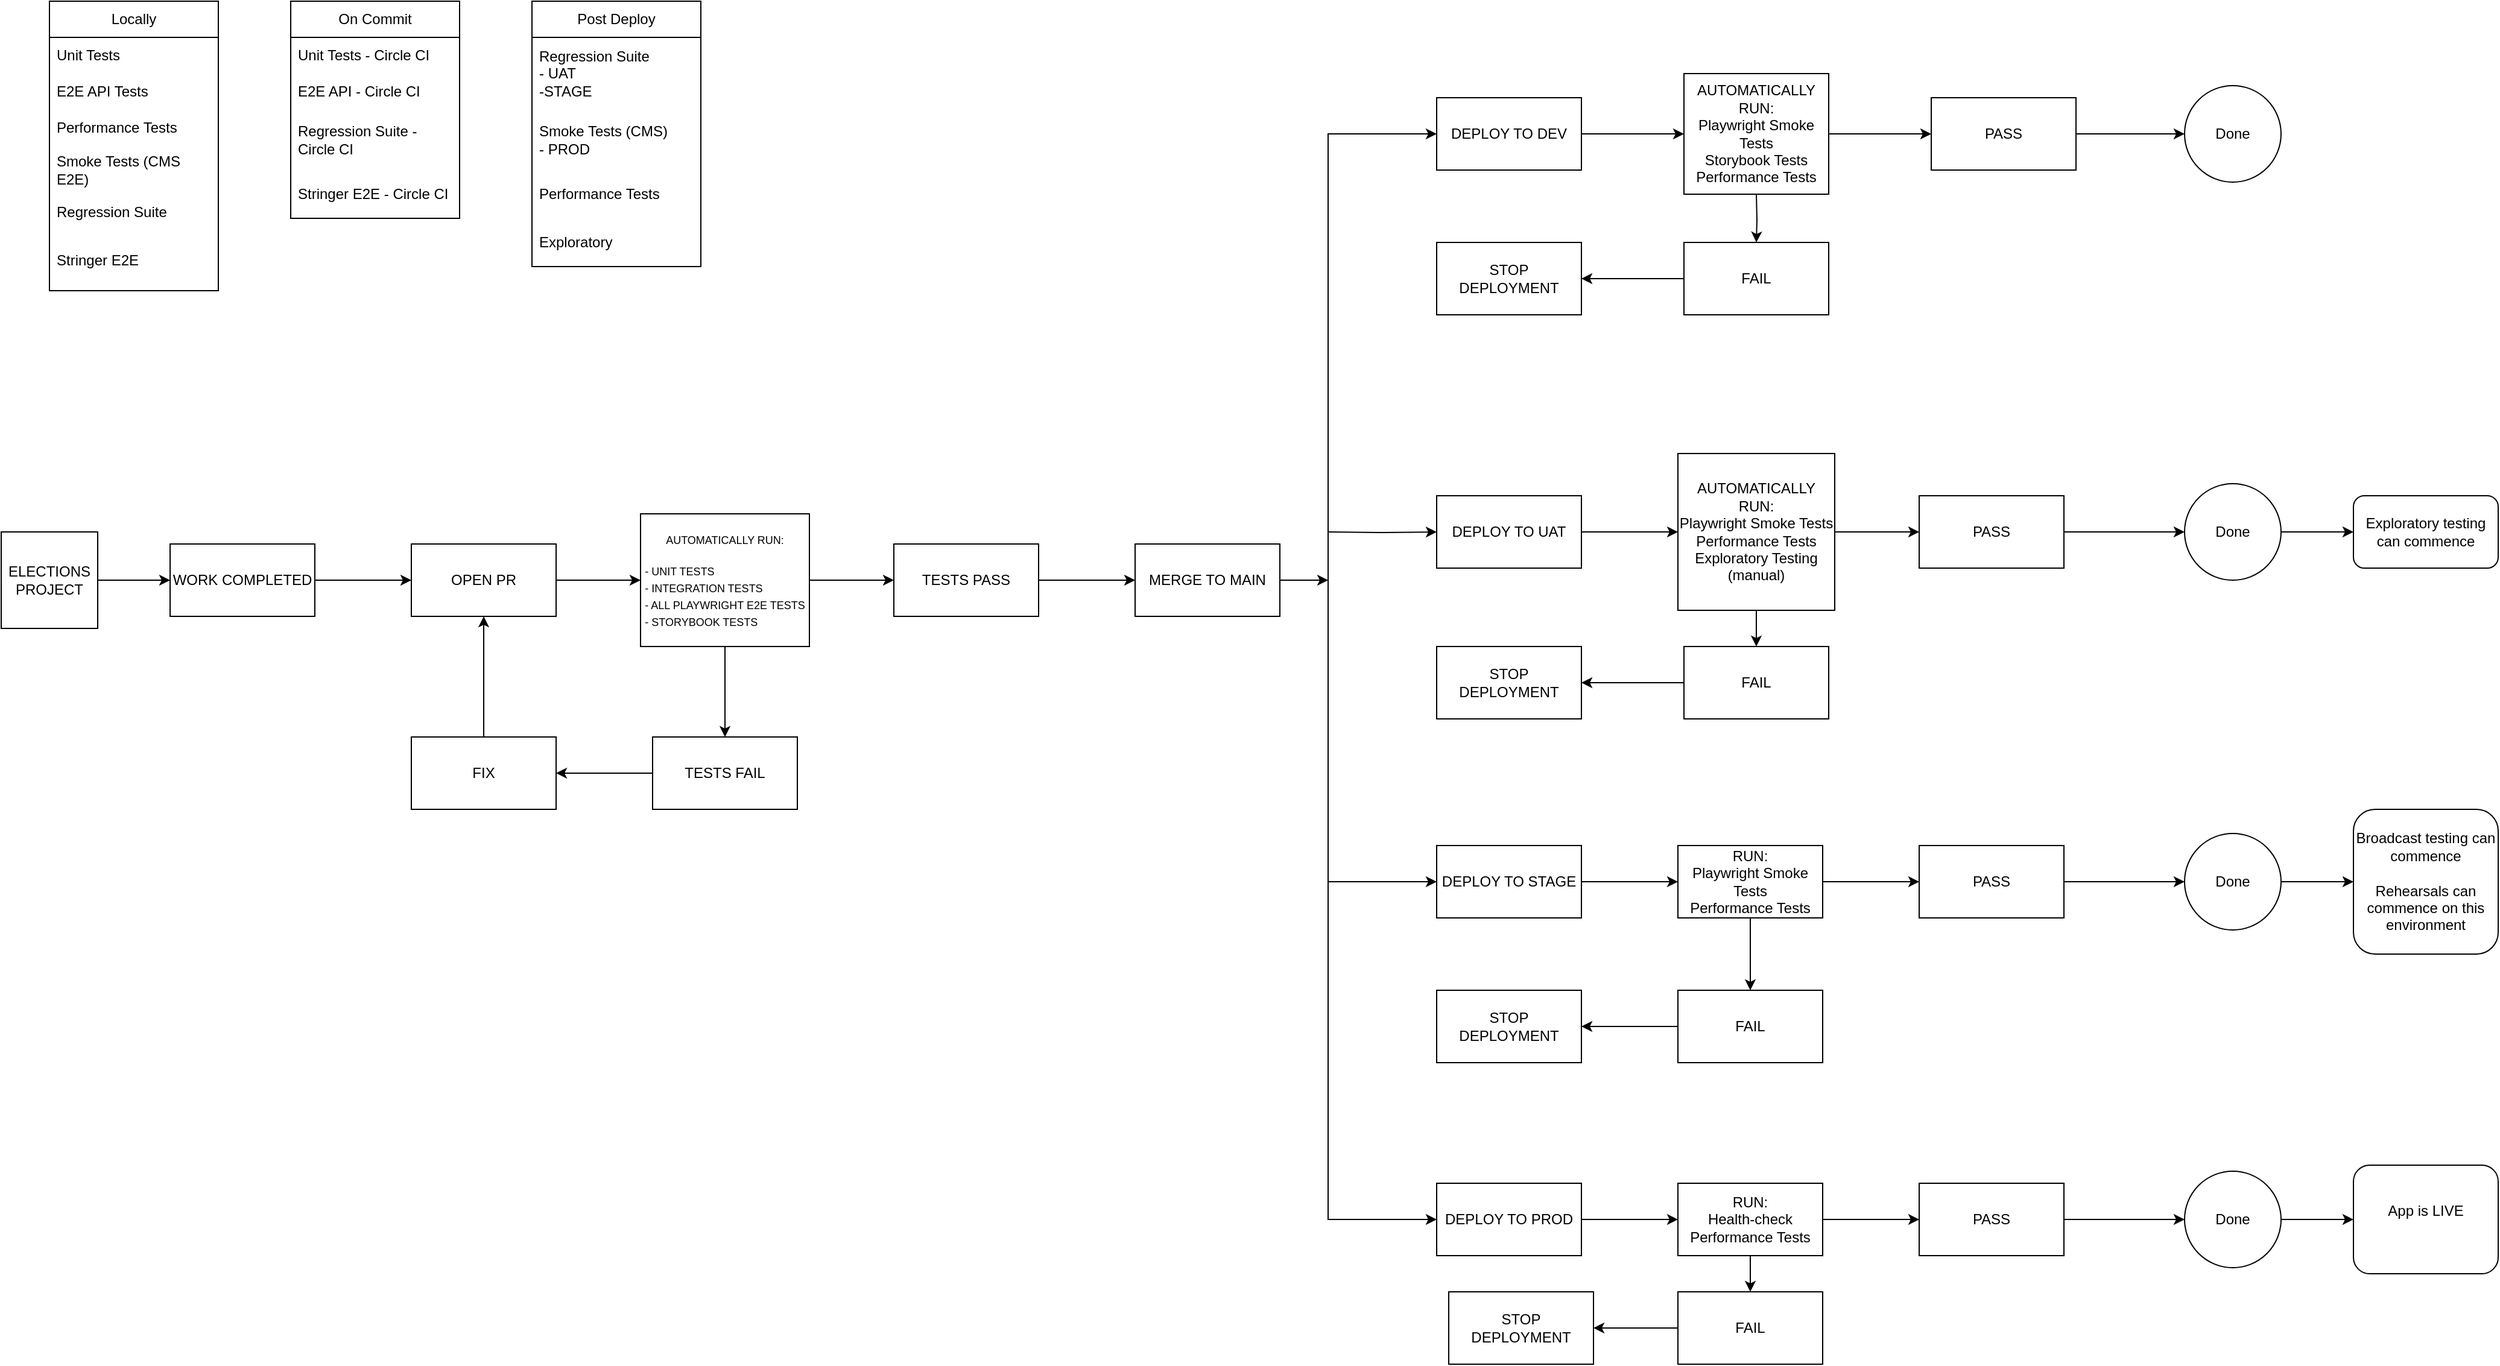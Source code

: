 <mxfile version="27.2.0">
  <diagram name="Page-1" id="F1OOcrW6D3RRBcVDZrj7">
    <mxGraphModel dx="1426" dy="790" grid="1" gridSize="10" guides="1" tooltips="1" connect="1" arrows="1" fold="1" page="1" pageScale="1" pageWidth="3300" pageHeight="2339" math="0" shadow="0">
      <root>
        <mxCell id="0" />
        <mxCell id="1" parent="0" />
        <mxCell id="KTq_Er68q4V80zFjPGYi-2" value="Locally" style="swimlane;fontStyle=0;childLayout=stackLayout;horizontal=1;startSize=30;horizontalStack=0;resizeParent=1;resizeParentMax=0;resizeLast=0;collapsible=1;marginBottom=0;whiteSpace=wrap;html=1;" parent="1" vertex="1">
          <mxGeometry x="80" y="40" width="140" height="240" as="geometry">
            <mxRectangle x="80" y="40" width="80" height="30" as="alternateBounds" />
          </mxGeometry>
        </mxCell>
        <mxCell id="KTq_Er68q4V80zFjPGYi-3" value="Unit Tests" style="text;strokeColor=none;fillColor=none;align=left;verticalAlign=middle;spacingLeft=4;spacingRight=4;overflow=hidden;points=[[0,0.5],[1,0.5]];portConstraint=eastwest;rotatable=0;whiteSpace=wrap;html=1;" parent="KTq_Er68q4V80zFjPGYi-2" vertex="1">
          <mxGeometry y="30" width="140" height="30" as="geometry" />
        </mxCell>
        <mxCell id="KTq_Er68q4V80zFjPGYi-4" value="E2E API Tests" style="text;strokeColor=none;fillColor=none;align=left;verticalAlign=middle;spacingLeft=4;spacingRight=4;overflow=hidden;points=[[0,0.5],[1,0.5]];portConstraint=eastwest;rotatable=0;whiteSpace=wrap;html=1;" parent="KTq_Er68q4V80zFjPGYi-2" vertex="1">
          <mxGeometry y="60" width="140" height="30" as="geometry" />
        </mxCell>
        <mxCell id="KTq_Er68q4V80zFjPGYi-5" value="Performance Tests" style="text;strokeColor=none;fillColor=none;align=left;verticalAlign=middle;spacingLeft=4;spacingRight=4;overflow=hidden;points=[[0,0.5],[1,0.5]];portConstraint=eastwest;rotatable=0;whiteSpace=wrap;html=1;" parent="KTq_Er68q4V80zFjPGYi-2" vertex="1">
          <mxGeometry y="90" width="140" height="30" as="geometry" />
        </mxCell>
        <mxCell id="KTq_Er68q4V80zFjPGYi-15" value="Smoke Tests (CMS E2E)" style="text;strokeColor=none;fillColor=none;align=left;verticalAlign=middle;spacingLeft=4;spacingRight=4;overflow=hidden;points=[[0,0.5],[1,0.5]];portConstraint=eastwest;rotatable=0;whiteSpace=wrap;html=1;" parent="KTq_Er68q4V80zFjPGYi-2" vertex="1">
          <mxGeometry y="120" width="140" height="40" as="geometry" />
        </mxCell>
        <mxCell id="KTq_Er68q4V80zFjPGYi-16" value="Regression Suite" style="text;strokeColor=none;fillColor=none;align=left;verticalAlign=middle;spacingLeft=4;spacingRight=4;overflow=hidden;points=[[0,0.5],[1,0.5]];portConstraint=eastwest;rotatable=0;whiteSpace=wrap;html=1;" parent="KTq_Er68q4V80zFjPGYi-2" vertex="1">
          <mxGeometry y="160" width="140" height="30" as="geometry" />
        </mxCell>
        <mxCell id="KTq_Er68q4V80zFjPGYi-14" value="Stringer E2E" style="text;strokeColor=none;fillColor=none;align=left;verticalAlign=middle;spacingLeft=4;spacingRight=4;overflow=hidden;points=[[0,0.5],[1,0.5]];portConstraint=eastwest;rotatable=0;whiteSpace=wrap;html=1;" parent="KTq_Er68q4V80zFjPGYi-2" vertex="1">
          <mxGeometry y="190" width="140" height="50" as="geometry" />
        </mxCell>
        <mxCell id="KTq_Er68q4V80zFjPGYi-6" value="On Commit" style="swimlane;fontStyle=0;childLayout=stackLayout;horizontal=1;startSize=30;horizontalStack=0;resizeParent=1;resizeParentMax=0;resizeLast=0;collapsible=1;marginBottom=0;whiteSpace=wrap;html=1;" parent="1" vertex="1">
          <mxGeometry x="280" y="40" width="140" height="180" as="geometry">
            <mxRectangle x="280" y="40" width="100" height="30" as="alternateBounds" />
          </mxGeometry>
        </mxCell>
        <mxCell id="KTq_Er68q4V80zFjPGYi-7" value="Unit Tests - Circle CI" style="text;strokeColor=none;fillColor=none;align=left;verticalAlign=middle;spacingLeft=4;spacingRight=4;overflow=hidden;points=[[0,0.5],[1,0.5]];portConstraint=eastwest;rotatable=0;whiteSpace=wrap;html=1;" parent="KTq_Er68q4V80zFjPGYi-6" vertex="1">
          <mxGeometry y="30" width="140" height="30" as="geometry" />
        </mxCell>
        <mxCell id="KTq_Er68q4V80zFjPGYi-8" value="E2E API - Circle CI" style="text;strokeColor=none;fillColor=none;align=left;verticalAlign=middle;spacingLeft=4;spacingRight=4;overflow=hidden;points=[[0,0.5],[1,0.5]];portConstraint=eastwest;rotatable=0;whiteSpace=wrap;html=1;" parent="KTq_Er68q4V80zFjPGYi-6" vertex="1">
          <mxGeometry y="60" width="140" height="30" as="geometry" />
        </mxCell>
        <mxCell id="KTq_Er68q4V80zFjPGYi-9" value="Regression Suite - Circle CI" style="text;strokeColor=none;fillColor=none;align=left;verticalAlign=middle;spacingLeft=4;spacingRight=4;overflow=hidden;points=[[0,0.5],[1,0.5]];portConstraint=eastwest;rotatable=0;whiteSpace=wrap;html=1;" parent="KTq_Er68q4V80zFjPGYi-6" vertex="1">
          <mxGeometry y="90" width="140" height="50" as="geometry" />
        </mxCell>
        <mxCell id="KTq_Er68q4V80zFjPGYi-17" value="Stringer E2E - Circle CI" style="text;strokeColor=none;fillColor=none;align=left;verticalAlign=middle;spacingLeft=4;spacingRight=4;overflow=hidden;points=[[0,0.5],[1,0.5]];portConstraint=eastwest;rotatable=0;whiteSpace=wrap;html=1;" parent="KTq_Er68q4V80zFjPGYi-6" vertex="1">
          <mxGeometry y="140" width="140" height="40" as="geometry" />
        </mxCell>
        <mxCell id="KTq_Er68q4V80zFjPGYi-10" value="Post Deploy" style="swimlane;fontStyle=0;childLayout=stackLayout;horizontal=1;startSize=30;horizontalStack=0;resizeParent=1;resizeParentMax=0;resizeLast=0;collapsible=1;marginBottom=0;whiteSpace=wrap;html=1;" parent="1" vertex="1">
          <mxGeometry x="480" y="40" width="140" height="220" as="geometry">
            <mxRectangle x="480" y="40" width="110" height="30" as="alternateBounds" />
          </mxGeometry>
        </mxCell>
        <mxCell id="KTq_Er68q4V80zFjPGYi-11" value="Regression Suite&lt;br&gt;- UAT&lt;br&gt;-STAGE" style="text;strokeColor=none;fillColor=none;align=left;verticalAlign=middle;spacingLeft=4;spacingRight=4;overflow=hidden;points=[[0,0.5],[1,0.5]];portConstraint=eastwest;rotatable=0;whiteSpace=wrap;html=1;" parent="KTq_Er68q4V80zFjPGYi-10" vertex="1">
          <mxGeometry y="30" width="140" height="60" as="geometry" />
        </mxCell>
        <mxCell id="KTq_Er68q4V80zFjPGYi-12" value="Smoke Tests (CMS)&lt;br&gt;- PROD" style="text;strokeColor=none;fillColor=none;align=left;verticalAlign=middle;spacingLeft=4;spacingRight=4;overflow=hidden;points=[[0,0.5],[1,0.5]];portConstraint=eastwest;rotatable=0;whiteSpace=wrap;html=1;" parent="KTq_Er68q4V80zFjPGYi-10" vertex="1">
          <mxGeometry y="90" width="140" height="50" as="geometry" />
        </mxCell>
        <mxCell id="KTq_Er68q4V80zFjPGYi-13" value="Performance Tests" style="text;strokeColor=none;fillColor=none;align=left;verticalAlign=middle;spacingLeft=4;spacingRight=4;overflow=hidden;points=[[0,0.5],[1,0.5]];portConstraint=eastwest;rotatable=0;whiteSpace=wrap;html=1;" parent="KTq_Er68q4V80zFjPGYi-10" vertex="1">
          <mxGeometry y="140" width="140" height="40" as="geometry" />
        </mxCell>
        <mxCell id="KTq_Er68q4V80zFjPGYi-19" value="Exploratory" style="text;strokeColor=none;fillColor=none;align=left;verticalAlign=middle;spacingLeft=4;spacingRight=4;overflow=hidden;points=[[0,0.5],[1,0.5]];portConstraint=eastwest;rotatable=0;whiteSpace=wrap;html=1;" parent="KTq_Er68q4V80zFjPGYi-10" vertex="1">
          <mxGeometry y="180" width="140" height="40" as="geometry" />
        </mxCell>
        <mxCell id="KTq_Er68q4V80zFjPGYi-22" value="" style="edgeStyle=orthogonalEdgeStyle;rounded=0;orthogonalLoop=1;jettySize=auto;html=1;" parent="1" source="KTq_Er68q4V80zFjPGYi-20" target="KTq_Er68q4V80zFjPGYi-21" edge="1">
          <mxGeometry relative="1" as="geometry" />
        </mxCell>
        <mxCell id="KTq_Er68q4V80zFjPGYi-20" value="ELECTIONS PROJECT" style="whiteSpace=wrap;html=1;aspect=fixed;" parent="1" vertex="1">
          <mxGeometry x="40" y="480" width="80" height="80" as="geometry" />
        </mxCell>
        <mxCell id="KTq_Er68q4V80zFjPGYi-24" value="" style="edgeStyle=orthogonalEdgeStyle;rounded=0;orthogonalLoop=1;jettySize=auto;html=1;" parent="1" source="KTq_Er68q4V80zFjPGYi-21" target="KTq_Er68q4V80zFjPGYi-23" edge="1">
          <mxGeometry relative="1" as="geometry" />
        </mxCell>
        <mxCell id="KTq_Er68q4V80zFjPGYi-21" value="WORK COMPLETED" style="whiteSpace=wrap;html=1;" parent="1" vertex="1">
          <mxGeometry x="180" y="490" width="120" height="60" as="geometry" />
        </mxCell>
        <mxCell id="KTq_Er68q4V80zFjPGYi-26" value="" style="edgeStyle=orthogonalEdgeStyle;rounded=0;orthogonalLoop=1;jettySize=auto;html=1;" parent="1" source="KTq_Er68q4V80zFjPGYi-23" target="KTq_Er68q4V80zFjPGYi-25" edge="1">
          <mxGeometry relative="1" as="geometry" />
        </mxCell>
        <mxCell id="KTq_Er68q4V80zFjPGYi-23" value="OPEN PR" style="whiteSpace=wrap;html=1;" parent="1" vertex="1">
          <mxGeometry x="380" y="490" width="120" height="60" as="geometry" />
        </mxCell>
        <mxCell id="KTq_Er68q4V80zFjPGYi-28" value="" style="edgeStyle=orthogonalEdgeStyle;rounded=0;orthogonalLoop=1;jettySize=auto;html=1;" parent="1" source="KTq_Er68q4V80zFjPGYi-25" target="KTq_Er68q4V80zFjPGYi-27" edge="1">
          <mxGeometry relative="1" as="geometry" />
        </mxCell>
        <mxCell id="KTq_Er68q4V80zFjPGYi-33" value="" style="edgeStyle=orthogonalEdgeStyle;rounded=0;orthogonalLoop=1;jettySize=auto;html=1;" parent="1" source="KTq_Er68q4V80zFjPGYi-25" target="KTq_Er68q4V80zFjPGYi-32" edge="1">
          <mxGeometry relative="1" as="geometry" />
        </mxCell>
        <mxCell id="KTq_Er68q4V80zFjPGYi-25" value="&lt;font style=&quot;font-size: 9px;&quot;&gt;AUTOMATICALLY RUN:&lt;/font&gt;&lt;div&gt;&lt;font style=&quot;font-size: 9px;&quot;&gt;&lt;br&gt;&lt;div style=&quot;text-align: left;&quot;&gt;&lt;span style=&quot;background-color: transparent; color: light-dark(rgb(0, 0, 0), rgb(255, 255, 255));&quot;&gt;- UNIT TESTS&lt;/span&gt;&lt;/div&gt;&lt;/font&gt;&lt;div style=&quot;text-align: left;&quot;&gt;&lt;font style=&quot;font-size: 9px;&quot;&gt;- INTEGRATION TESTS&lt;/font&gt;&lt;/div&gt;&lt;div style=&quot;text-align: left;&quot;&gt;&lt;font style=&quot;font-size: 9px;&quot;&gt;- ALL PLAYWRIGHT E2E TESTS&lt;/font&gt;&lt;/div&gt;&lt;div style=&quot;text-align: left;&quot;&gt;&lt;font style=&quot;font-size: 9px;&quot;&gt;- STORYBOOK TESTS&lt;/font&gt;&lt;/div&gt;&lt;/div&gt;" style="whiteSpace=wrap;html=1;" parent="1" vertex="1">
          <mxGeometry x="570" y="465" width="140" height="110" as="geometry" />
        </mxCell>
        <mxCell id="KTq_Er68q4V80zFjPGYi-30" value="" style="edgeStyle=orthogonalEdgeStyle;rounded=0;orthogonalLoop=1;jettySize=auto;html=1;" parent="1" source="KTq_Er68q4V80zFjPGYi-27" target="KTq_Er68q4V80zFjPGYi-29" edge="1">
          <mxGeometry relative="1" as="geometry" />
        </mxCell>
        <mxCell id="KTq_Er68q4V80zFjPGYi-27" value="TESTS FAIL" style="whiteSpace=wrap;html=1;" parent="1" vertex="1">
          <mxGeometry x="580" y="650" width="120" height="60" as="geometry" />
        </mxCell>
        <mxCell id="KTq_Er68q4V80zFjPGYi-31" value="" style="edgeStyle=orthogonalEdgeStyle;rounded=0;orthogonalLoop=1;jettySize=auto;html=1;" parent="1" source="KTq_Er68q4V80zFjPGYi-29" target="KTq_Er68q4V80zFjPGYi-23" edge="1">
          <mxGeometry relative="1" as="geometry" />
        </mxCell>
        <mxCell id="KTq_Er68q4V80zFjPGYi-29" value="FIX" style="whiteSpace=wrap;html=1;" parent="1" vertex="1">
          <mxGeometry x="380" y="650" width="120" height="60" as="geometry" />
        </mxCell>
        <mxCell id="KTq_Er68q4V80zFjPGYi-35" value="" style="edgeStyle=orthogonalEdgeStyle;rounded=0;orthogonalLoop=1;jettySize=auto;html=1;" parent="1" source="KTq_Er68q4V80zFjPGYi-32" target="KTq_Er68q4V80zFjPGYi-34" edge="1">
          <mxGeometry relative="1" as="geometry" />
        </mxCell>
        <mxCell id="KTq_Er68q4V80zFjPGYi-32" value="TESTS PASS" style="whiteSpace=wrap;html=1;" parent="1" vertex="1">
          <mxGeometry x="780" y="490" width="120" height="60" as="geometry" />
        </mxCell>
        <mxCell id="KTq_Er68q4V80zFjPGYi-37" value="" style="edgeStyle=orthogonalEdgeStyle;rounded=0;orthogonalLoop=1;jettySize=auto;html=1;entryX=0;entryY=0.5;entryDx=0;entryDy=0;" parent="1" target="KTq_Er68q4V80zFjPGYi-36" edge="1">
          <mxGeometry relative="1" as="geometry">
            <mxPoint x="1140" y="480" as="sourcePoint" />
          </mxGeometry>
        </mxCell>
        <mxCell id="KTq_Er68q4V80zFjPGYi-34" value="MERGE TO MAIN" style="whiteSpace=wrap;html=1;" parent="1" vertex="1">
          <mxGeometry x="980" y="490" width="120" height="60" as="geometry" />
        </mxCell>
        <mxCell id="KTq_Er68q4V80zFjPGYi-49" value="" style="edgeStyle=orthogonalEdgeStyle;rounded=0;orthogonalLoop=1;jettySize=auto;html=1;" parent="1" source="KTq_Er68q4V80zFjPGYi-36" target="KTq_Er68q4V80zFjPGYi-48" edge="1">
          <mxGeometry relative="1" as="geometry" />
        </mxCell>
        <mxCell id="KTq_Er68q4V80zFjPGYi-36" value="DEPLOY TO UAT" style="whiteSpace=wrap;html=1;" parent="1" vertex="1">
          <mxGeometry x="1230" y="450" width="120" height="60" as="geometry" />
        </mxCell>
        <mxCell id="KTq_Er68q4V80zFjPGYi-47" value="" style="edgeStyle=orthogonalEdgeStyle;rounded=0;orthogonalLoop=1;jettySize=auto;html=1;" parent="1" source="KTq_Er68q4V80zFjPGYi-38" target="KTq_Er68q4V80zFjPGYi-46" edge="1">
          <mxGeometry relative="1" as="geometry" />
        </mxCell>
        <mxCell id="KTq_Er68q4V80zFjPGYi-38" value="DEPLOY TO DEV" style="whiteSpace=wrap;html=1;" parent="1" vertex="1">
          <mxGeometry x="1230" y="120" width="120" height="60" as="geometry" />
        </mxCell>
        <mxCell id="KTq_Er68q4V80zFjPGYi-51" value="" style="edgeStyle=orthogonalEdgeStyle;rounded=0;orthogonalLoop=1;jettySize=auto;html=1;" parent="1" source="KTq_Er68q4V80zFjPGYi-39" target="KTq_Er68q4V80zFjPGYi-50" edge="1">
          <mxGeometry relative="1" as="geometry" />
        </mxCell>
        <mxCell id="KTq_Er68q4V80zFjPGYi-39" value="DEPLOY TO STAGE" style="whiteSpace=wrap;html=1;" parent="1" vertex="1">
          <mxGeometry x="1230" y="740" width="120" height="60" as="geometry" />
        </mxCell>
        <mxCell id="KTq_Er68q4V80zFjPGYi-53" value="" style="edgeStyle=orthogonalEdgeStyle;rounded=0;orthogonalLoop=1;jettySize=auto;html=1;" parent="1" source="KTq_Er68q4V80zFjPGYi-40" target="KTq_Er68q4V80zFjPGYi-52" edge="1">
          <mxGeometry relative="1" as="geometry" />
        </mxCell>
        <mxCell id="KTq_Er68q4V80zFjPGYi-40" value="DEPLOY TO PROD" style="whiteSpace=wrap;html=1;" parent="1" vertex="1">
          <mxGeometry x="1230" y="1020" width="120" height="60" as="geometry" />
        </mxCell>
        <mxCell id="KTq_Er68q4V80zFjPGYi-41" value="" style="endArrow=classic;html=1;rounded=0;entryX=0;entryY=0.5;entryDx=0;entryDy=0;exitX=1;exitY=0.5;exitDx=0;exitDy=0;" parent="1" target="KTq_Er68q4V80zFjPGYi-38" edge="1">
          <mxGeometry width="50" height="50" relative="1" as="geometry">
            <mxPoint x="1140" y="480" as="sourcePoint" />
            <mxPoint x="1080" y="370" as="targetPoint" />
            <Array as="points">
              <mxPoint x="1140" y="150" />
            </Array>
          </mxGeometry>
        </mxCell>
        <mxCell id="KTq_Er68q4V80zFjPGYi-42" value="" style="endArrow=classic;html=1;rounded=0;entryX=0;entryY=0.5;entryDx=0;entryDy=0;" parent="1" edge="1">
          <mxGeometry width="50" height="50" relative="1" as="geometry">
            <mxPoint x="1140" y="480" as="sourcePoint" />
            <mxPoint x="1230" y="770" as="targetPoint" />
            <Array as="points">
              <mxPoint x="1140" y="770" />
            </Array>
          </mxGeometry>
        </mxCell>
        <mxCell id="KTq_Er68q4V80zFjPGYi-43" value="" style="endArrow=classic;html=1;rounded=0;entryX=0;entryY=0.5;entryDx=0;entryDy=0;exitX=1;exitY=0.5;exitDx=0;exitDy=0;" parent="1" edge="1">
          <mxGeometry width="50" height="50" relative="1" as="geometry">
            <mxPoint x="1140" y="740" as="sourcePoint" />
            <mxPoint x="1230" y="1050" as="targetPoint" />
            <Array as="points">
              <mxPoint x="1140" y="1050" />
            </Array>
          </mxGeometry>
        </mxCell>
        <mxCell id="KTq_Er68q4V80zFjPGYi-44" value="" style="endArrow=classic;html=1;rounded=0;" parent="1" edge="1">
          <mxGeometry width="50" height="50" relative="1" as="geometry">
            <mxPoint x="1100" y="520" as="sourcePoint" />
            <mxPoint x="1140" y="520" as="targetPoint" />
          </mxGeometry>
        </mxCell>
        <mxCell id="KTq_Er68q4V80zFjPGYi-81" value="" style="edgeStyle=orthogonalEdgeStyle;rounded=0;orthogonalLoop=1;jettySize=auto;html=1;" parent="1" source="KTq_Er68q4V80zFjPGYi-46" target="KTq_Er68q4V80zFjPGYi-80" edge="1">
          <mxGeometry relative="1" as="geometry" />
        </mxCell>
        <mxCell id="KTq_Er68q4V80zFjPGYi-46" value="AUTOMATICALLY RUN:&lt;div&gt;Playwright Smoke Tests&lt;/div&gt;&lt;div&gt;Storybook Tests&lt;br style=&quot;border-color: var(--border-color);&quot;&gt;Performance Tests&lt;/div&gt;" style="whiteSpace=wrap;html=1;" parent="1" vertex="1">
          <mxGeometry x="1435" y="100" width="120" height="100" as="geometry" />
        </mxCell>
        <mxCell id="KTq_Er68q4V80zFjPGYi-70" value="" style="edgeStyle=orthogonalEdgeStyle;rounded=0;orthogonalLoop=1;jettySize=auto;html=1;" parent="1" source="KTq_Er68q4V80zFjPGYi-48" target="KTq_Er68q4V80zFjPGYi-60" edge="1">
          <mxGeometry relative="1" as="geometry" />
        </mxCell>
        <mxCell id="KTq_Er68q4V80zFjPGYi-79" value="" style="edgeStyle=orthogonalEdgeStyle;rounded=0;orthogonalLoop=1;jettySize=auto;html=1;" parent="1" source="KTq_Er68q4V80zFjPGYi-48" target="KTq_Er68q4V80zFjPGYi-78" edge="1">
          <mxGeometry relative="1" as="geometry" />
        </mxCell>
        <mxCell id="KTq_Er68q4V80zFjPGYi-48" value="AUTOMATICALLY RUN:&lt;br&gt;Playwright Smoke Tests&lt;br&gt;Performance Tests&lt;br&gt;Exploratory Testing (manual)" style="whiteSpace=wrap;html=1;" parent="1" vertex="1">
          <mxGeometry x="1430" y="415" width="130" height="130" as="geometry" />
        </mxCell>
        <mxCell id="KTq_Er68q4V80zFjPGYi-71" value="" style="edgeStyle=orthogonalEdgeStyle;rounded=0;orthogonalLoop=1;jettySize=auto;html=1;" parent="1" source="KTq_Er68q4V80zFjPGYi-50" target="KTq_Er68q4V80zFjPGYi-66" edge="1">
          <mxGeometry relative="1" as="geometry" />
        </mxCell>
        <mxCell id="KTq_Er68q4V80zFjPGYi-77" value="" style="edgeStyle=orthogonalEdgeStyle;rounded=0;orthogonalLoop=1;jettySize=auto;html=1;" parent="1" source="KTq_Er68q4V80zFjPGYi-50" target="KTq_Er68q4V80zFjPGYi-76" edge="1">
          <mxGeometry relative="1" as="geometry" />
        </mxCell>
        <mxCell id="KTq_Er68q4V80zFjPGYi-50" value="RUN:&lt;br style=&quot;border-color: var(--border-color);&quot;&gt;Playwright Smoke Tests&lt;br style=&quot;border-color: var(--border-color);&quot;&gt;Performance Tests" style="whiteSpace=wrap;html=1;" parent="1" vertex="1">
          <mxGeometry x="1430" y="740" width="120" height="60" as="geometry" />
        </mxCell>
        <mxCell id="KTq_Er68q4V80zFjPGYi-72" value="" style="edgeStyle=orthogonalEdgeStyle;rounded=0;orthogonalLoop=1;jettySize=auto;html=1;" parent="1" source="KTq_Er68q4V80zFjPGYi-52" target="KTq_Er68q4V80zFjPGYi-63" edge="1">
          <mxGeometry relative="1" as="geometry" />
        </mxCell>
        <mxCell id="KTq_Er68q4V80zFjPGYi-75" value="" style="edgeStyle=orthogonalEdgeStyle;rounded=0;orthogonalLoop=1;jettySize=auto;html=1;" parent="1" source="KTq_Er68q4V80zFjPGYi-52" target="KTq_Er68q4V80zFjPGYi-74" edge="1">
          <mxGeometry relative="1" as="geometry" />
        </mxCell>
        <mxCell id="KTq_Er68q4V80zFjPGYi-52" value="RUN:&lt;br style=&quot;border-color: var(--border-color);&quot;&gt;Health-check&lt;br style=&quot;border-color: var(--border-color);&quot;&gt;Performance Tests" style="whiteSpace=wrap;html=1;" parent="1" vertex="1">
          <mxGeometry x="1430" y="1020" width="120" height="60" as="geometry" />
        </mxCell>
        <mxCell id="KTq_Er68q4V80zFjPGYi-59" value="" style="edgeStyle=orthogonalEdgeStyle;rounded=0;orthogonalLoop=1;jettySize=auto;html=1;" parent="1" source="KTq_Er68q4V80zFjPGYi-60" target="KTq_Er68q4V80zFjPGYi-61" edge="1">
          <mxGeometry relative="1" as="geometry" />
        </mxCell>
        <mxCell id="KTq_Er68q4V80zFjPGYi-60" value="FAIL" style="whiteSpace=wrap;html=1;" parent="1" vertex="1">
          <mxGeometry x="1435" y="575" width="120" height="60" as="geometry" />
        </mxCell>
        <mxCell id="KTq_Er68q4V80zFjPGYi-61" value="STOP DEPLOYMENT" style="whiteSpace=wrap;html=1;" parent="1" vertex="1">
          <mxGeometry x="1230" y="575" width="120" height="60" as="geometry" />
        </mxCell>
        <mxCell id="KTq_Er68q4V80zFjPGYi-62" value="" style="edgeStyle=orthogonalEdgeStyle;rounded=0;orthogonalLoop=1;jettySize=auto;html=1;" parent="1" source="KTq_Er68q4V80zFjPGYi-63" target="KTq_Er68q4V80zFjPGYi-64" edge="1">
          <mxGeometry relative="1" as="geometry" />
        </mxCell>
        <mxCell id="KTq_Er68q4V80zFjPGYi-63" value="FAIL" style="whiteSpace=wrap;html=1;" parent="1" vertex="1">
          <mxGeometry x="1430" y="1110" width="120" height="60" as="geometry" />
        </mxCell>
        <mxCell id="KTq_Er68q4V80zFjPGYi-64" value="STOP DEPLOYMENT" style="whiteSpace=wrap;html=1;" parent="1" vertex="1">
          <mxGeometry x="1240" y="1110" width="120" height="60" as="geometry" />
        </mxCell>
        <mxCell id="KTq_Er68q4V80zFjPGYi-65" value="" style="edgeStyle=orthogonalEdgeStyle;rounded=0;orthogonalLoop=1;jettySize=auto;html=1;" parent="1" source="KTq_Er68q4V80zFjPGYi-66" target="KTq_Er68q4V80zFjPGYi-67" edge="1">
          <mxGeometry relative="1" as="geometry" />
        </mxCell>
        <mxCell id="KTq_Er68q4V80zFjPGYi-66" value="FAIL" style="whiteSpace=wrap;html=1;" parent="1" vertex="1">
          <mxGeometry x="1430" y="860" width="120" height="60" as="geometry" />
        </mxCell>
        <mxCell id="KTq_Er68q4V80zFjPGYi-67" value="STOP DEPLOYMENT" style="whiteSpace=wrap;html=1;" parent="1" vertex="1">
          <mxGeometry x="1230" y="860" width="120" height="60" as="geometry" />
        </mxCell>
        <mxCell id="KTq_Er68q4V80zFjPGYi-91" value="" style="edgeStyle=orthogonalEdgeStyle;rounded=0;orthogonalLoop=1;jettySize=auto;html=1;" parent="1" source="KTq_Er68q4V80zFjPGYi-74" target="KTq_Er68q4V80zFjPGYi-90" edge="1">
          <mxGeometry relative="1" as="geometry" />
        </mxCell>
        <mxCell id="KTq_Er68q4V80zFjPGYi-74" value="PASS" style="whiteSpace=wrap;html=1;" parent="1" vertex="1">
          <mxGeometry x="1630" y="1020" width="120" height="60" as="geometry" />
        </mxCell>
        <mxCell id="KTq_Er68q4V80zFjPGYi-89" value="" style="edgeStyle=orthogonalEdgeStyle;rounded=0;orthogonalLoop=1;jettySize=auto;html=1;" parent="1" source="KTq_Er68q4V80zFjPGYi-76" target="KTq_Er68q4V80zFjPGYi-88" edge="1">
          <mxGeometry relative="1" as="geometry" />
        </mxCell>
        <mxCell id="KTq_Er68q4V80zFjPGYi-76" value="PASS" style="whiteSpace=wrap;html=1;" parent="1" vertex="1">
          <mxGeometry x="1630" y="740" width="120" height="60" as="geometry" />
        </mxCell>
        <mxCell id="KTq_Er68q4V80zFjPGYi-87" value="" style="edgeStyle=orthogonalEdgeStyle;rounded=0;orthogonalLoop=1;jettySize=auto;html=1;" parent="1" source="KTq_Er68q4V80zFjPGYi-78" target="KTq_Er68q4V80zFjPGYi-86" edge="1">
          <mxGeometry relative="1" as="geometry" />
        </mxCell>
        <mxCell id="KTq_Er68q4V80zFjPGYi-78" value="PASS" style="whiteSpace=wrap;html=1;" parent="1" vertex="1">
          <mxGeometry x="1630" y="450" width="120" height="60" as="geometry" />
        </mxCell>
        <mxCell id="KTq_Er68q4V80zFjPGYi-83" value="" style="edgeStyle=orthogonalEdgeStyle;rounded=0;orthogonalLoop=1;jettySize=auto;html=1;" parent="1" source="KTq_Er68q4V80zFjPGYi-80" target="KTq_Er68q4V80zFjPGYi-82" edge="1">
          <mxGeometry relative="1" as="geometry" />
        </mxCell>
        <mxCell id="KTq_Er68q4V80zFjPGYi-80" value="PASS" style="whiteSpace=wrap;html=1;" parent="1" vertex="1">
          <mxGeometry x="1640" y="120" width="120" height="60" as="geometry" />
        </mxCell>
        <mxCell id="KTq_Er68q4V80zFjPGYi-82" value="Done" style="ellipse;whiteSpace=wrap;html=1;" parent="1" vertex="1">
          <mxGeometry x="1850" y="110" width="80" height="80" as="geometry" />
        </mxCell>
        <mxCell id="KTq_Er68q4V80zFjPGYi-93" value="" style="edgeStyle=orthogonalEdgeStyle;rounded=0;orthogonalLoop=1;jettySize=auto;html=1;" parent="1" source="KTq_Er68q4V80zFjPGYi-86" target="KTq_Er68q4V80zFjPGYi-92" edge="1">
          <mxGeometry relative="1" as="geometry" />
        </mxCell>
        <mxCell id="KTq_Er68q4V80zFjPGYi-86" value="Done" style="ellipse;whiteSpace=wrap;html=1;" parent="1" vertex="1">
          <mxGeometry x="1850" y="440" width="80" height="80" as="geometry" />
        </mxCell>
        <mxCell id="KTq_Er68q4V80zFjPGYi-95" value="" style="edgeStyle=orthogonalEdgeStyle;rounded=0;orthogonalLoop=1;jettySize=auto;html=1;" parent="1" source="KTq_Er68q4V80zFjPGYi-88" target="KTq_Er68q4V80zFjPGYi-94" edge="1">
          <mxGeometry relative="1" as="geometry" />
        </mxCell>
        <mxCell id="KTq_Er68q4V80zFjPGYi-88" value="Done" style="ellipse;whiteSpace=wrap;html=1;" parent="1" vertex="1">
          <mxGeometry x="1850" y="730" width="80" height="80" as="geometry" />
        </mxCell>
        <mxCell id="QdnYY8yoWKjvE_q9ZzVg-8" style="edgeStyle=orthogonalEdgeStyle;rounded=0;orthogonalLoop=1;jettySize=auto;html=1;exitX=1;exitY=0.5;exitDx=0;exitDy=0;entryX=0;entryY=0.5;entryDx=0;entryDy=0;" edge="1" parent="1" source="KTq_Er68q4V80zFjPGYi-90" target="QdnYY8yoWKjvE_q9ZzVg-6">
          <mxGeometry relative="1" as="geometry" />
        </mxCell>
        <mxCell id="KTq_Er68q4V80zFjPGYi-90" value="Done" style="ellipse;whiteSpace=wrap;html=1;" parent="1" vertex="1">
          <mxGeometry x="1850" y="1010" width="80" height="80" as="geometry" />
        </mxCell>
        <mxCell id="KTq_Er68q4V80zFjPGYi-92" value="Exploratory testing can commence" style="rounded=1;whiteSpace=wrap;html=1;" parent="1" vertex="1">
          <mxGeometry x="1990" y="450" width="120" height="60" as="geometry" />
        </mxCell>
        <mxCell id="KTq_Er68q4V80zFjPGYi-94" value="Broadcast testing can commence&lt;div&gt;&lt;br&gt;&lt;/div&gt;&lt;div&gt;Rehearsals can commence on this environment&lt;/div&gt;" style="rounded=1;whiteSpace=wrap;html=1;" parent="1" vertex="1">
          <mxGeometry x="1990" y="710" width="120" height="120" as="geometry" />
        </mxCell>
        <mxCell id="QdnYY8yoWKjvE_q9ZzVg-2" value="" style="edgeStyle=orthogonalEdgeStyle;rounded=0;orthogonalLoop=1;jettySize=auto;html=1;" edge="1" parent="1" target="QdnYY8yoWKjvE_q9ZzVg-4">
          <mxGeometry relative="1" as="geometry">
            <mxPoint x="1495" y="200" as="sourcePoint" />
          </mxGeometry>
        </mxCell>
        <mxCell id="QdnYY8yoWKjvE_q9ZzVg-3" value="" style="edgeStyle=orthogonalEdgeStyle;rounded=0;orthogonalLoop=1;jettySize=auto;html=1;" edge="1" parent="1" source="QdnYY8yoWKjvE_q9ZzVg-4" target="QdnYY8yoWKjvE_q9ZzVg-5">
          <mxGeometry relative="1" as="geometry" />
        </mxCell>
        <mxCell id="QdnYY8yoWKjvE_q9ZzVg-4" value="FAIL" style="whiteSpace=wrap;html=1;" vertex="1" parent="1">
          <mxGeometry x="1435" y="240" width="120" height="60" as="geometry" />
        </mxCell>
        <mxCell id="QdnYY8yoWKjvE_q9ZzVg-5" value="STOP DEPLOYMENT" style="whiteSpace=wrap;html=1;" vertex="1" parent="1">
          <mxGeometry x="1230" y="240" width="120" height="60" as="geometry" />
        </mxCell>
        <mxCell id="QdnYY8yoWKjvE_q9ZzVg-6" value="&lt;div&gt;App is LIVE&lt;/div&gt;&lt;div&gt;&lt;br&gt;&lt;/div&gt;" style="rounded=1;whiteSpace=wrap;html=1;align=center;" vertex="1" parent="1">
          <mxGeometry x="1990" y="1005" width="120" height="90" as="geometry" />
        </mxCell>
      </root>
    </mxGraphModel>
  </diagram>
</mxfile>
